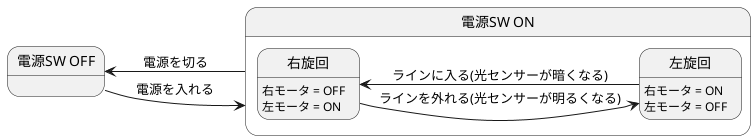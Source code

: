 @startuml ステートマシン図
    left to right direction
    state "電源SW OFF" as off
    state "電源SW ON" as on{
        state 右旋回{
            右旋回 : 右モータ = OFF
            右旋回 : 左モータ = ON
        }
        state 左旋回{
            左旋回 : 右モータ = ON
            左旋回 : 左モータ = OFF
        }

        右旋回 --> 左旋回 : ラインを外れる(光センサーが明るくなる)
        右旋回 <-- 左旋回 : ラインに入る(光センサーが暗くなる)
    }

    off --> on : 電源を入れる
    off <-- on : 電源を切る
@enduml